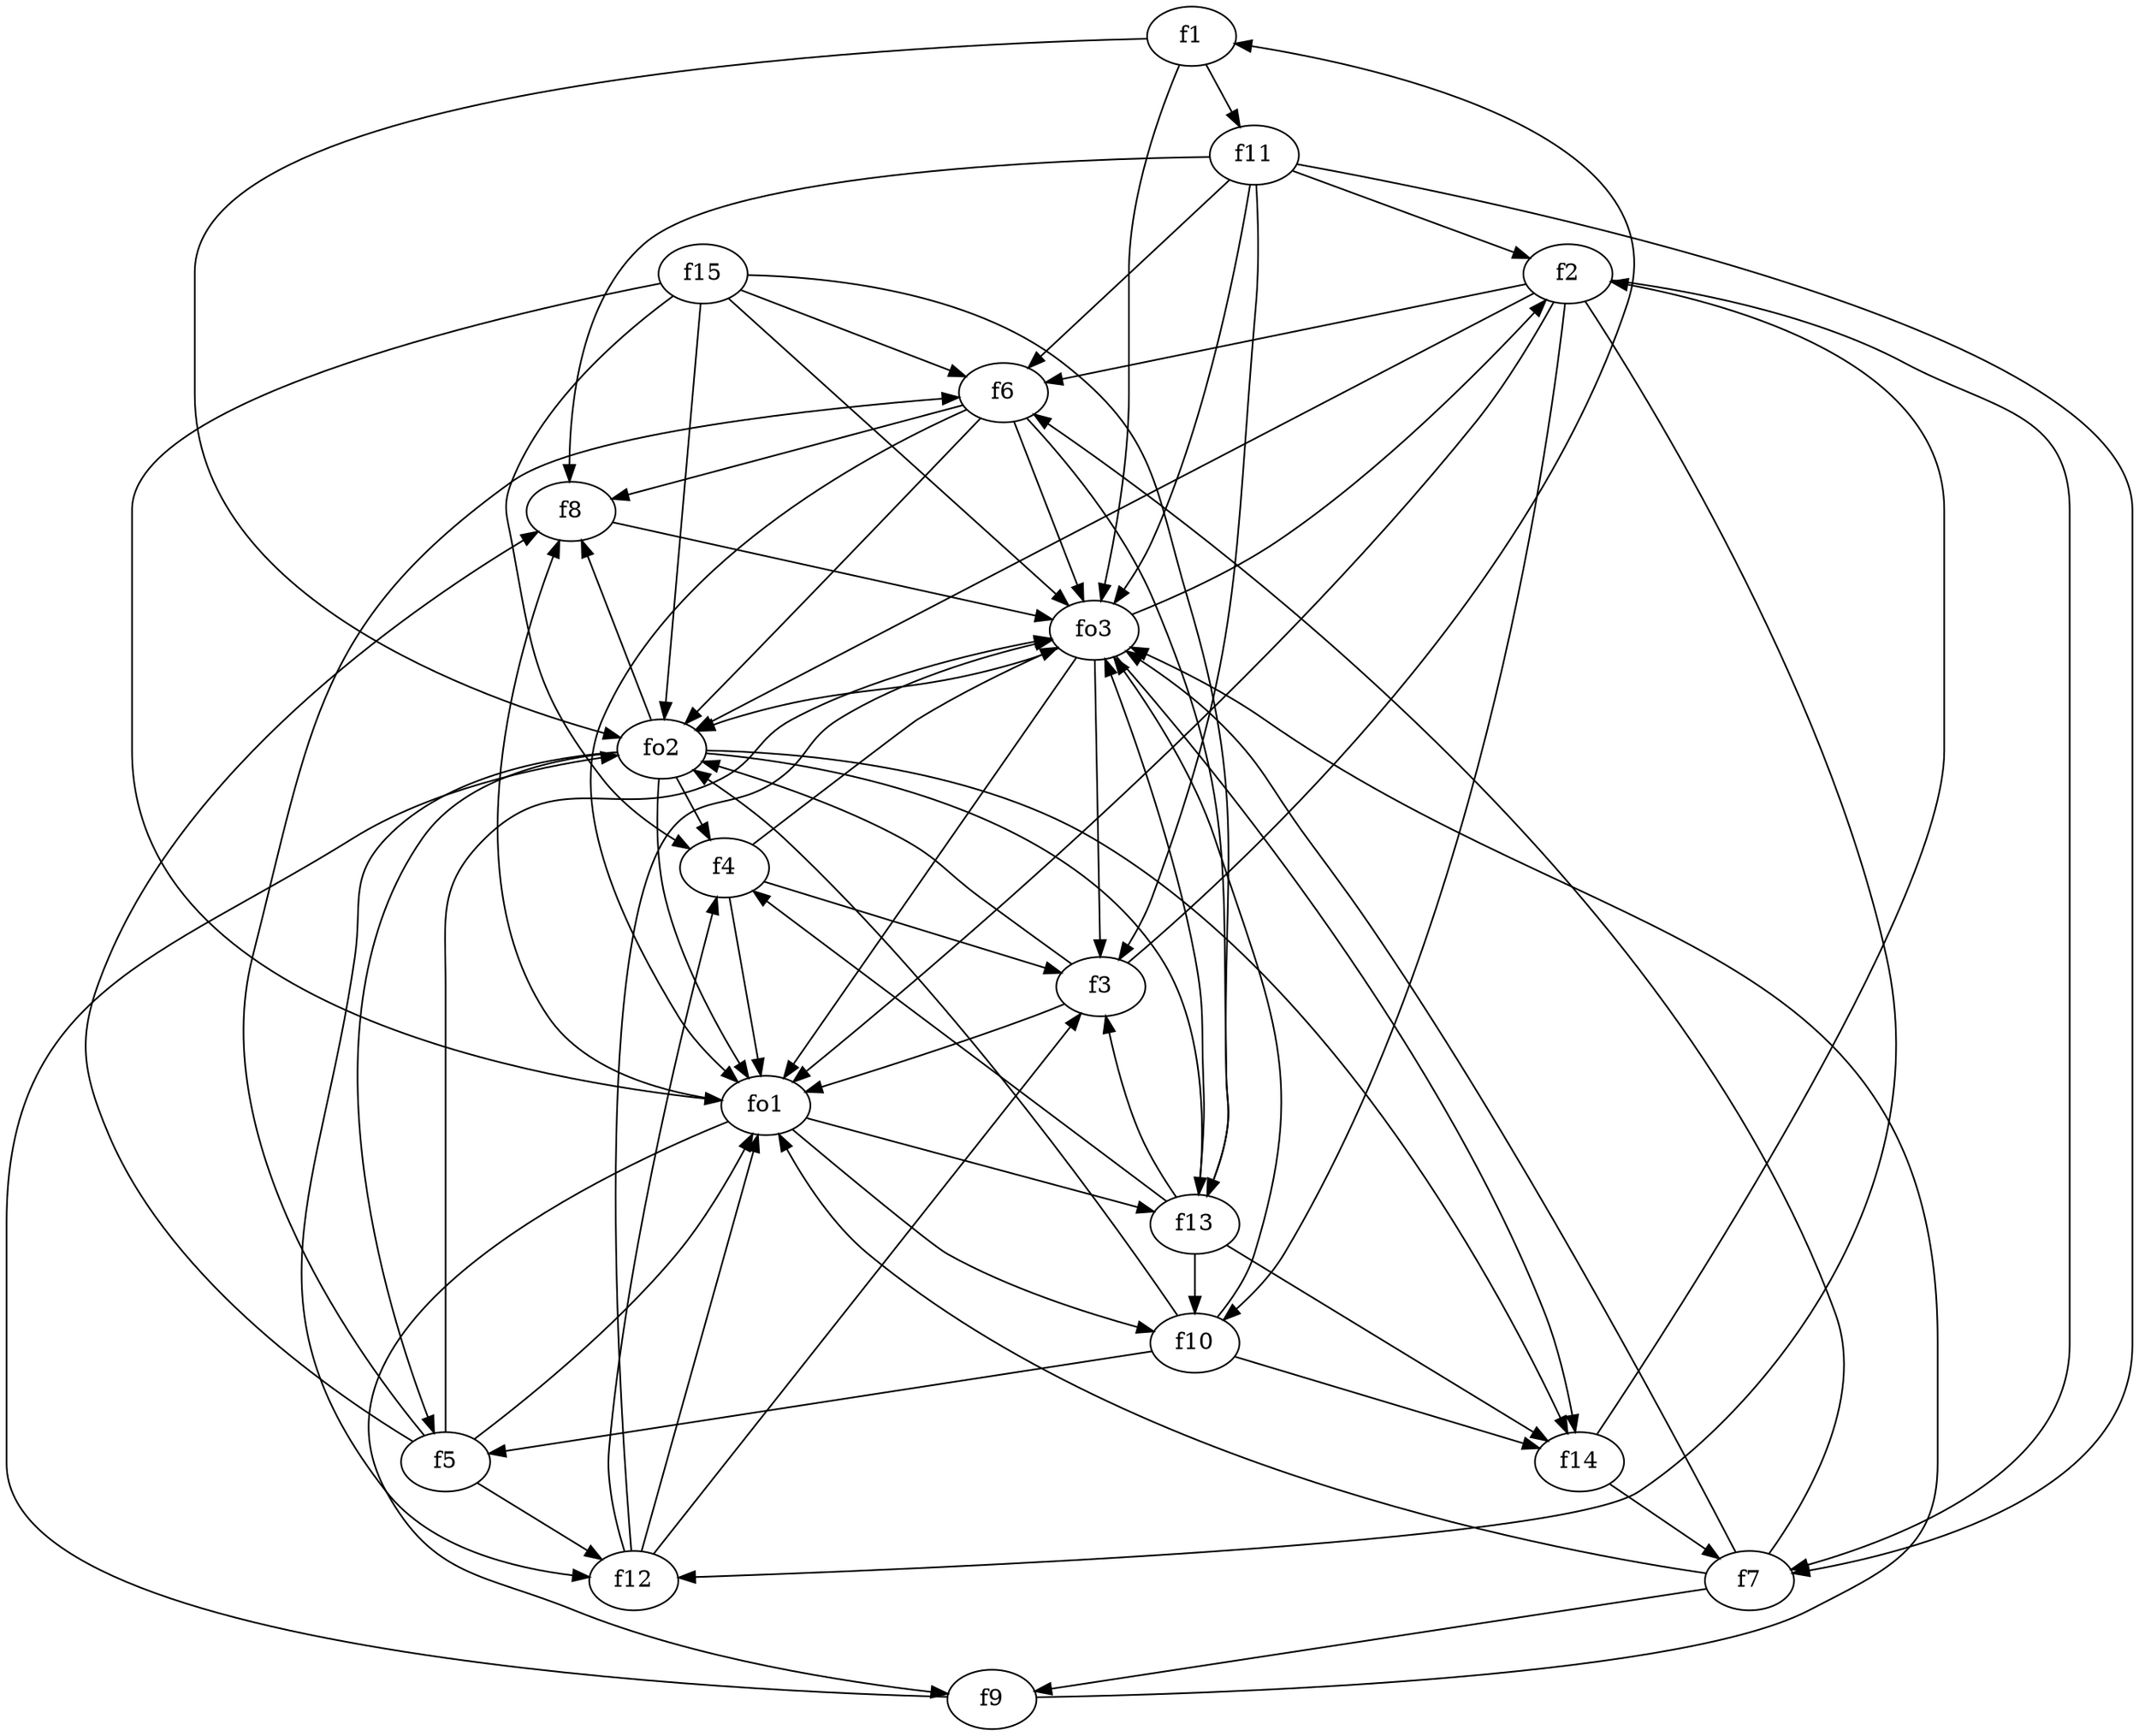 strict digraph  {
f1;
f2;
f3;
f4;
f5;
f6;
f7;
f8;
f9;
f10;
f11;
f12;
f13;
f14;
f15;
fo1;
fo2;
fo3;
f1 -> f11  [weight=2];
f1 -> fo3  [weight=2];
f1 -> fo2  [weight=2];
f2 -> fo2  [weight=2];
f2 -> f7  [weight=2];
f2 -> f10  [weight=2];
f2 -> fo1  [weight=2];
f2 -> f12  [weight=2];
f2 -> f6  [weight=2];
f3 -> fo1  [weight=2];
f3 -> f1  [weight=2];
f3 -> fo2  [weight=2];
f4 -> fo3  [weight=2];
f4 -> f3  [weight=2];
f4 -> fo1  [weight=2];
f5 -> f6  [weight=2];
f5 -> fo3  [weight=2];
f5 -> f12  [weight=2];
f5 -> fo1  [weight=2];
f5 -> f8  [weight=2];
f6 -> fo3  [weight=2];
f6 -> fo1  [weight=2];
f6 -> fo2  [weight=2];
f6 -> f8  [weight=2];
f6 -> f13  [weight=2];
f7 -> fo3  [weight=2];
f7 -> fo1  [weight=2];
f7 -> f9  [weight=2];
f7 -> f6  [weight=2];
f8 -> fo3  [weight=2];
f9 -> fo2  [weight=2];
f9 -> fo3  [weight=2];
f10 -> fo2  [weight=2];
f10 -> f14  [weight=2];
f10 -> fo3  [weight=2];
f10 -> f5  [weight=2];
f11 -> fo3  [weight=2];
f11 -> f7  [weight=2];
f11 -> f6  [weight=2];
f11 -> f2  [weight=2];
f11 -> f3  [weight=2];
f11 -> f8  [weight=2];
f12 -> fo3  [weight=2];
f12 -> f3  [weight=2];
f12 -> f4  [weight=2];
f12 -> fo1  [weight=2];
f13 -> f10  [weight=2];
f13 -> fo3  [weight=2];
f13 -> f3  [weight=2];
f13 -> f4  [weight=2];
f13 -> f14  [weight=2];
f14 -> f2  [weight=2];
f14 -> f7  [weight=2];
f15 -> f6  [weight=2];
f15 -> f13  [weight=2];
f15 -> fo3  [weight=2];
f15 -> fo1  [weight=2];
f15 -> f4  [weight=2];
f15 -> fo2  [weight=2];
fo1 -> f8  [weight=2];
fo1 -> f9  [weight=2];
fo1 -> f13  [weight=2];
fo1 -> f10  [weight=2];
fo2 -> fo1  [weight=2];
fo2 -> f12  [weight=2];
fo2 -> f4  [weight=2];
fo2 -> f8  [weight=2];
fo2 -> f14  [weight=2];
fo2 -> f13  [weight=2];
fo2 -> f5  [weight=2];
fo3 -> fo2  [weight=2];
fo3 -> fo1  [weight=2];
fo3 -> f14  [weight=2];
fo3 -> f2  [weight=2];
fo3 -> f3  [weight=2];
}

